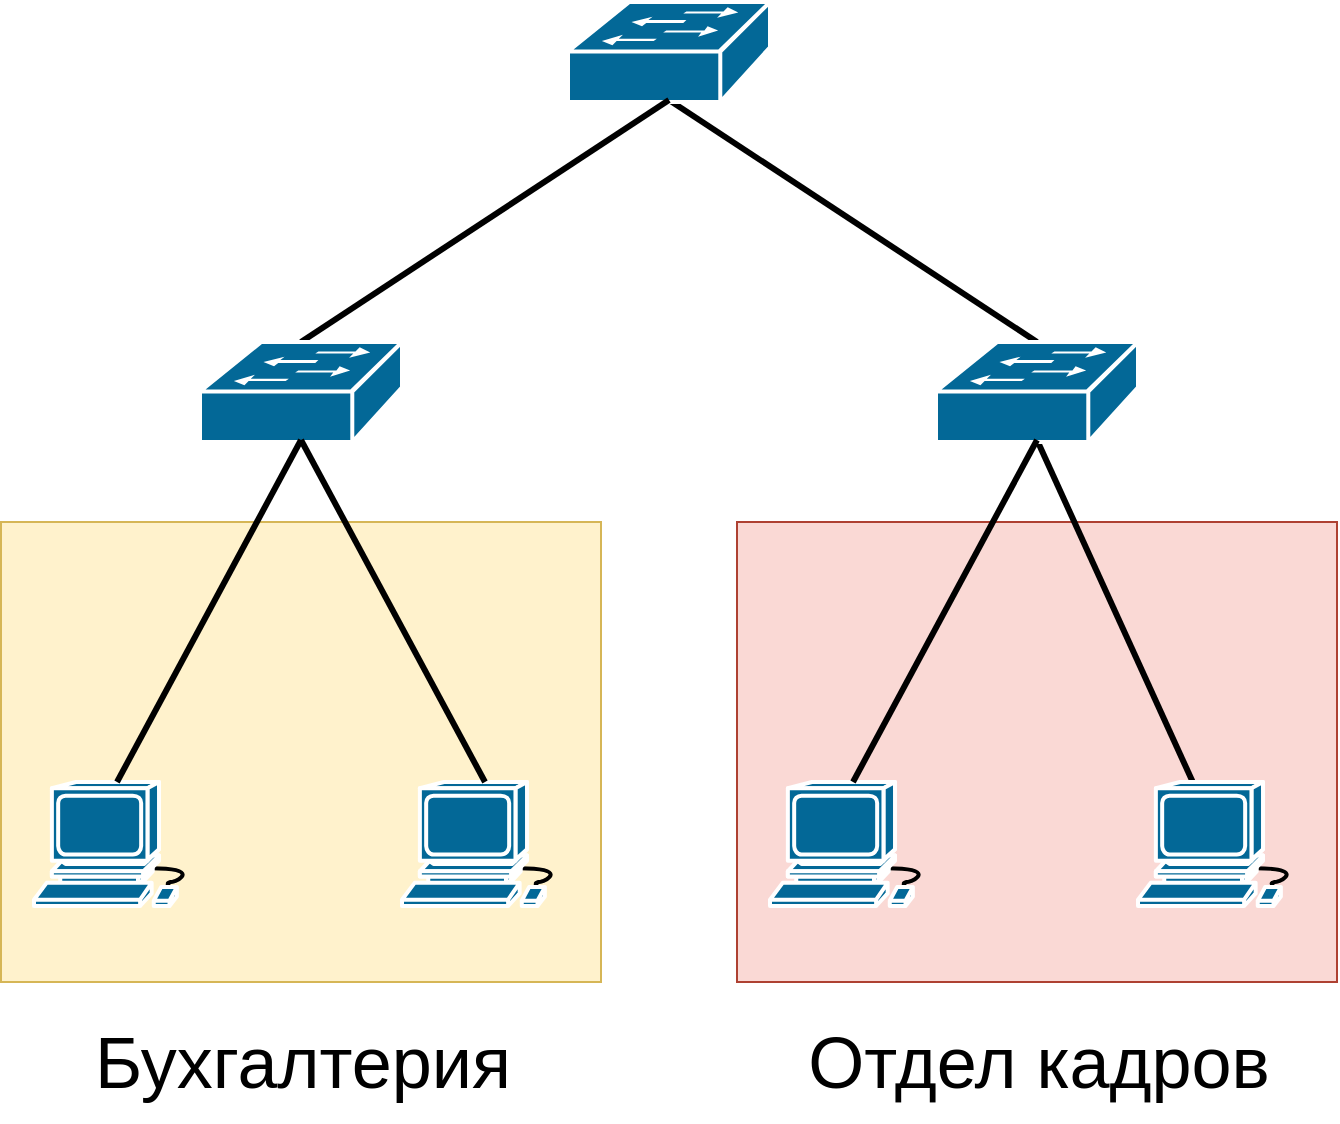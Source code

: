 <mxfile version="22.0.2" type="device">
  <diagram name="Page-1" id="pbcrlHR0grRaN532ZgFZ">
    <mxGraphModel dx="1193" dy="909" grid="1" gridSize="10" guides="1" tooltips="1" connect="1" arrows="1" fold="1" page="1" pageScale="1" pageWidth="827" pageHeight="1169" math="0" shadow="0">
      <root>
        <mxCell id="0" />
        <mxCell id="1" parent="0" />
        <mxCell id="1kdv8Rh6G6Grk8mFYINK-7" value="" style="rounded=0;whiteSpace=wrap;html=1;fillColor=#fad9d5;strokeColor=#ae4132;" vertex="1" parent="1">
          <mxGeometry x="534.5" y="290" width="300" height="230" as="geometry" />
        </mxCell>
        <mxCell id="1kdv8Rh6G6Grk8mFYINK-6" value="" style="rounded=0;whiteSpace=wrap;html=1;fillColor=#fff2cc;strokeColor=#d6b656;" vertex="1" parent="1">
          <mxGeometry x="166.5" y="290" width="300" height="230" as="geometry" />
        </mxCell>
        <mxCell id="1kdv8Rh6G6Grk8mFYINK-15" style="rounded=0;orthogonalLoop=1;jettySize=auto;html=1;exitX=0.5;exitY=0.98;exitDx=0;exitDy=0;exitPerimeter=0;strokeWidth=3;endArrow=none;endFill=0;entryX=0.5;entryY=0;entryDx=0;entryDy=0;entryPerimeter=0;" edge="1" parent="1" source="WvK9PsSX0R_uizibyhHt-1" target="1kdv8Rh6G6Grk8mFYINK-3">
          <mxGeometry relative="1" as="geometry" />
        </mxCell>
        <mxCell id="WvK9PsSX0R_uizibyhHt-1" value="" style="shape=mxgraph.cisco.switches.workgroup_switch;sketch=0;html=1;pointerEvents=1;dashed=0;fillColor=#036897;strokeColor=#ffffff;strokeWidth=2;verticalLabelPosition=bottom;verticalAlign=top;align=center;outlineConnect=0;" parent="1" vertex="1">
          <mxGeometry x="450" y="30" width="101" height="50" as="geometry" />
        </mxCell>
        <mxCell id="1kdv8Rh6G6Grk8mFYINK-14" style="rounded=0;orthogonalLoop=1;jettySize=auto;html=1;exitX=0.5;exitY=0;exitDx=0;exitDy=0;exitPerimeter=0;strokeWidth=3;endArrow=none;endFill=0;entryX=0.5;entryY=0.98;entryDx=0;entryDy=0;entryPerimeter=0;" edge="1" parent="1" source="WvK9PsSX0R_uizibyhHt-2" target="WvK9PsSX0R_uizibyhHt-1">
          <mxGeometry relative="1" as="geometry">
            <mxPoint x="469" y="80" as="targetPoint" />
          </mxGeometry>
        </mxCell>
        <mxCell id="WvK9PsSX0R_uizibyhHt-2" value="" style="shape=mxgraph.cisco.switches.workgroup_switch;sketch=0;html=1;pointerEvents=1;dashed=0;fillColor=#036897;strokeColor=#ffffff;strokeWidth=2;verticalLabelPosition=bottom;verticalAlign=top;align=center;outlineConnect=0;" parent="1" vertex="1">
          <mxGeometry x="266" y="200" width="101" height="50" as="geometry" />
        </mxCell>
        <mxCell id="WvK9PsSX0R_uizibyhHt-4" value="" style="shape=mxgraph.cisco.computers_and_peripherals.workstation;sketch=0;html=1;pointerEvents=1;dashed=0;fillColor=#036897;strokeColor=#ffffff;strokeWidth=2;verticalLabelPosition=bottom;verticalAlign=top;align=center;outlineConnect=0;" parent="1" vertex="1">
          <mxGeometry x="367" y="420" width="83" height="62" as="geometry" />
        </mxCell>
        <mxCell id="WvK9PsSX0R_uizibyhHt-5" value="" style="shape=mxgraph.cisco.computers_and_peripherals.workstation;sketch=0;html=1;pointerEvents=1;dashed=0;fillColor=#036897;strokeColor=#ffffff;strokeWidth=2;verticalLabelPosition=bottom;verticalAlign=top;align=center;outlineConnect=0;" parent="1" vertex="1">
          <mxGeometry x="183" y="420" width="83" height="62" as="geometry" />
        </mxCell>
        <mxCell id="1kdv8Rh6G6Grk8mFYINK-13" style="rounded=0;orthogonalLoop=1;jettySize=auto;html=1;exitX=0.5;exitY=0.98;exitDx=0;exitDy=0;exitPerimeter=0;strokeWidth=3;endArrow=none;endFill=0;" edge="1" parent="1" source="1kdv8Rh6G6Grk8mFYINK-3" target="1kdv8Rh6G6Grk8mFYINK-4">
          <mxGeometry relative="1" as="geometry" />
        </mxCell>
        <mxCell id="1kdv8Rh6G6Grk8mFYINK-3" value="" style="shape=mxgraph.cisco.switches.workgroup_switch;sketch=0;html=1;pointerEvents=1;dashed=0;fillColor=#036897;strokeColor=#ffffff;strokeWidth=2;verticalLabelPosition=bottom;verticalAlign=top;align=center;outlineConnect=0;" vertex="1" parent="1">
          <mxGeometry x="634" y="200" width="101" height="50" as="geometry" />
        </mxCell>
        <mxCell id="1kdv8Rh6G6Grk8mFYINK-4" value="" style="shape=mxgraph.cisco.computers_and_peripherals.workstation;sketch=0;html=1;pointerEvents=1;dashed=0;fillColor=#036897;strokeColor=#ffffff;strokeWidth=2;verticalLabelPosition=bottom;verticalAlign=top;align=center;outlineConnect=0;" vertex="1" parent="1">
          <mxGeometry x="735" y="420" width="83" height="62" as="geometry" />
        </mxCell>
        <mxCell id="1kdv8Rh6G6Grk8mFYINK-5" value="" style="shape=mxgraph.cisco.computers_and_peripherals.workstation;sketch=0;html=1;pointerEvents=1;dashed=0;fillColor=#036897;strokeColor=#ffffff;strokeWidth=2;verticalLabelPosition=bottom;verticalAlign=top;align=center;outlineConnect=0;" vertex="1" parent="1">
          <mxGeometry x="551" y="420" width="83" height="62" as="geometry" />
        </mxCell>
        <mxCell id="1kdv8Rh6G6Grk8mFYINK-8" value="&lt;font style=&quot;font-size: 36px;&quot;&gt;Бухгалтерия&lt;/font&gt;" style="text;html=1;align=center;verticalAlign=middle;resizable=0;points=[];autosize=1;strokeColor=none;fillColor=none;" vertex="1" parent="1">
          <mxGeometry x="196.5" y="530" width="240" height="60" as="geometry" />
        </mxCell>
        <mxCell id="1kdv8Rh6G6Grk8mFYINK-9" value="&lt;font style=&quot;font-size: 36px;&quot;&gt;Отдел кадров&lt;/font&gt;" style="text;html=1;align=center;verticalAlign=middle;resizable=0;points=[];autosize=1;strokeColor=none;fillColor=none;" vertex="1" parent="1">
          <mxGeometry x="554.5" y="530" width="260" height="60" as="geometry" />
        </mxCell>
        <mxCell id="1kdv8Rh6G6Grk8mFYINK-10" style="rounded=0;orthogonalLoop=1;jettySize=auto;html=1;exitX=0.5;exitY=0.98;exitDx=0;exitDy=0;exitPerimeter=0;entryX=0.5;entryY=0;entryDx=0;entryDy=0;entryPerimeter=0;endArrow=none;endFill=0;strokeWidth=3;" edge="1" parent="1" source="WvK9PsSX0R_uizibyhHt-2" target="WvK9PsSX0R_uizibyhHt-5">
          <mxGeometry relative="1" as="geometry" />
        </mxCell>
        <mxCell id="1kdv8Rh6G6Grk8mFYINK-11" style="rounded=0;orthogonalLoop=1;jettySize=auto;html=1;exitX=0.5;exitY=0;exitDx=0;exitDy=0;exitPerimeter=0;entryX=0.5;entryY=0.98;entryDx=0;entryDy=0;entryPerimeter=0;strokeWidth=3;endArrow=none;endFill=0;" edge="1" parent="1" source="WvK9PsSX0R_uizibyhHt-4" target="WvK9PsSX0R_uizibyhHt-2">
          <mxGeometry relative="1" as="geometry" />
        </mxCell>
        <mxCell id="1kdv8Rh6G6Grk8mFYINK-16" style="rounded=0;orthogonalLoop=1;jettySize=auto;html=1;exitX=0.5;exitY=0.98;exitDx=0;exitDy=0;exitPerimeter=0;entryX=0.5;entryY=0;entryDx=0;entryDy=0;entryPerimeter=0;strokeWidth=3;endArrow=none;endFill=0;" edge="1" parent="1" source="1kdv8Rh6G6Grk8mFYINK-3" target="1kdv8Rh6G6Grk8mFYINK-5">
          <mxGeometry relative="1" as="geometry" />
        </mxCell>
      </root>
    </mxGraphModel>
  </diagram>
</mxfile>
